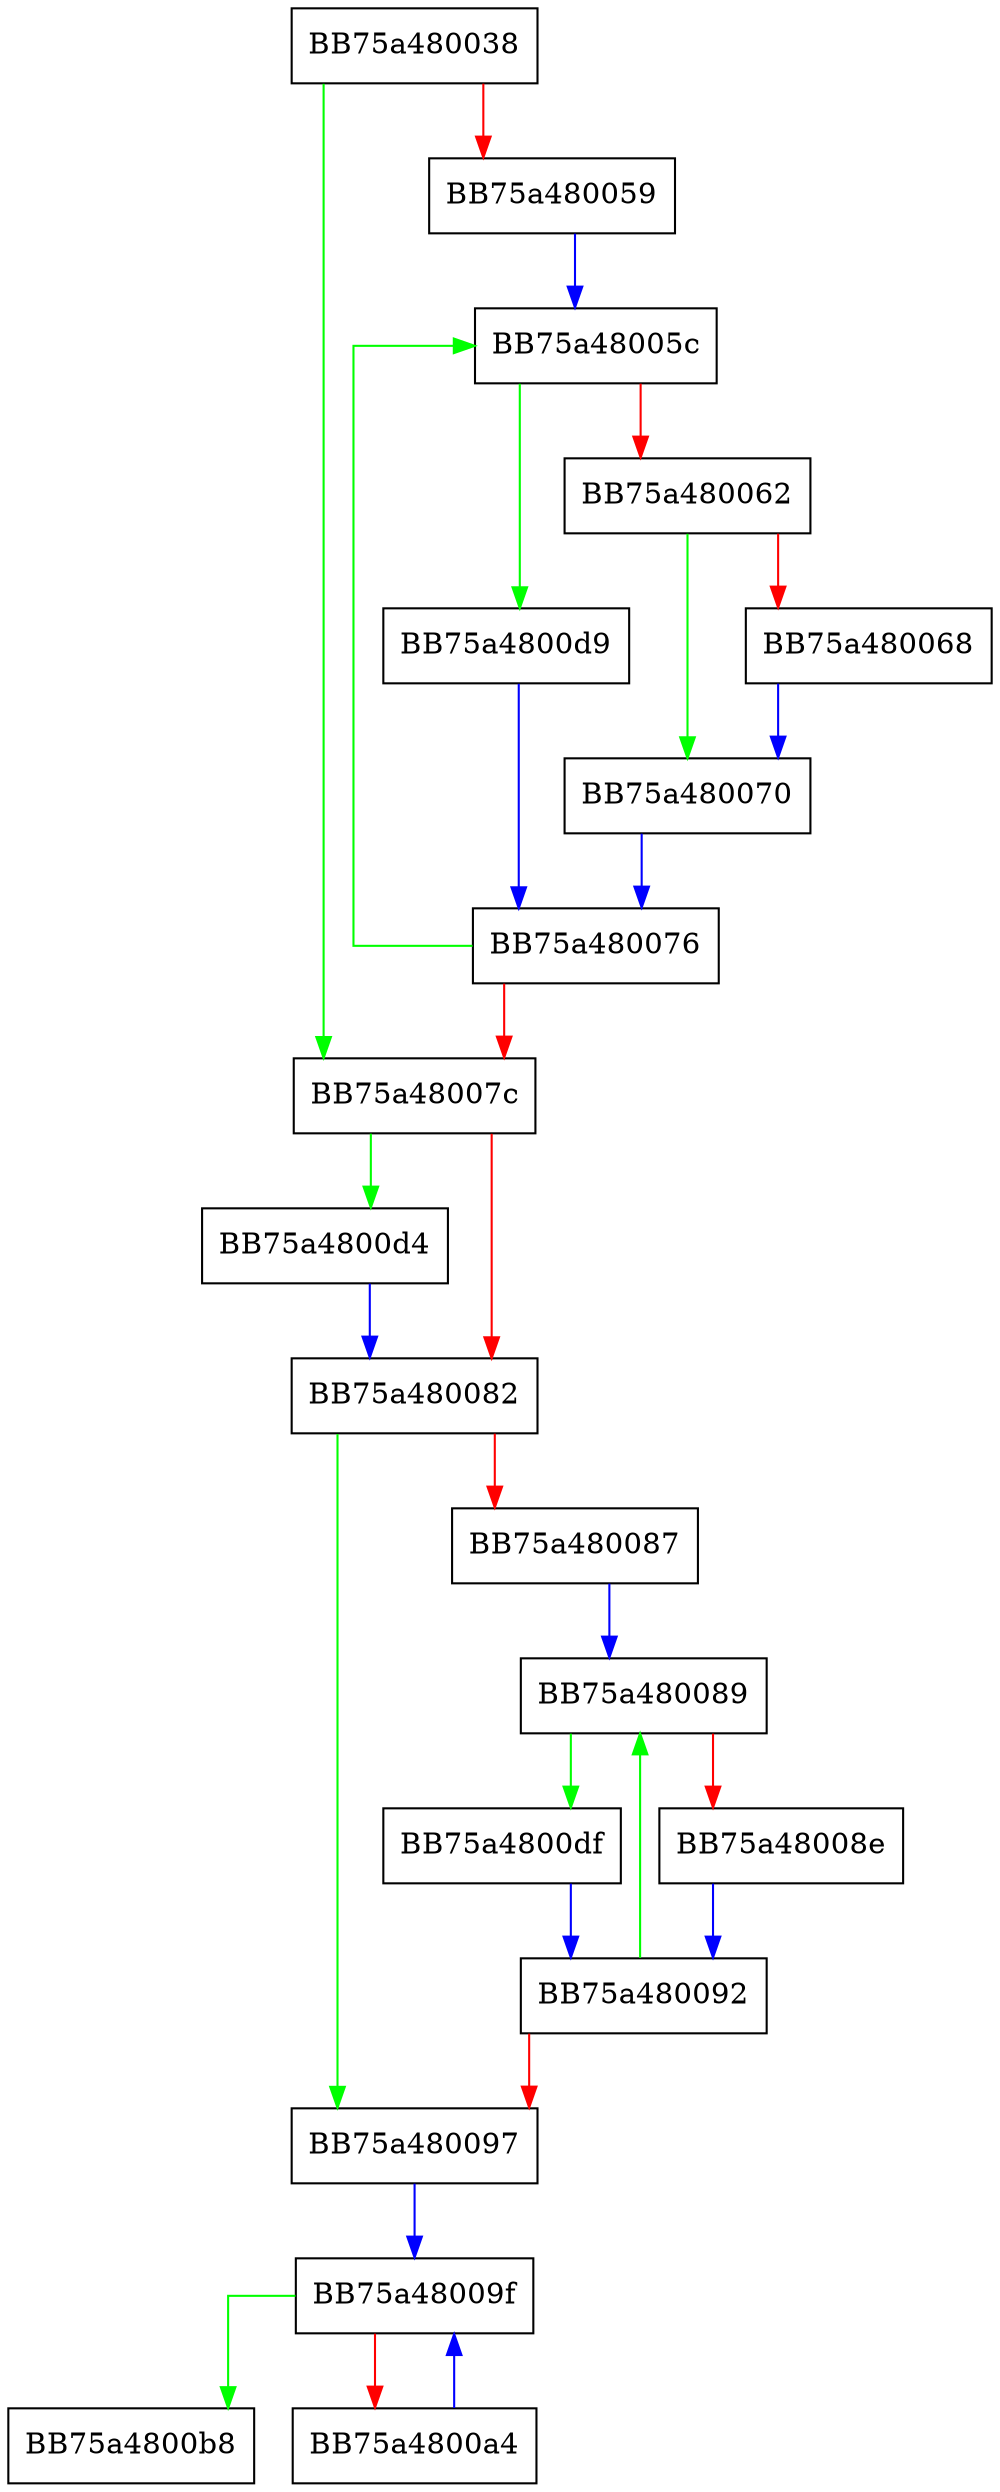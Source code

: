digraph erase {
  node [shape="box"];
  graph [splines=ortho];
  BB75a480038 -> BB75a48007c [color="green"];
  BB75a480038 -> BB75a480059 [color="red"];
  BB75a480059 -> BB75a48005c [color="blue"];
  BB75a48005c -> BB75a4800d9 [color="green"];
  BB75a48005c -> BB75a480062 [color="red"];
  BB75a480062 -> BB75a480070 [color="green"];
  BB75a480062 -> BB75a480068 [color="red"];
  BB75a480068 -> BB75a480070 [color="blue"];
  BB75a480070 -> BB75a480076 [color="blue"];
  BB75a480076 -> BB75a48005c [color="green"];
  BB75a480076 -> BB75a48007c [color="red"];
  BB75a48007c -> BB75a4800d4 [color="green"];
  BB75a48007c -> BB75a480082 [color="red"];
  BB75a480082 -> BB75a480097 [color="green"];
  BB75a480082 -> BB75a480087 [color="red"];
  BB75a480087 -> BB75a480089 [color="blue"];
  BB75a480089 -> BB75a4800df [color="green"];
  BB75a480089 -> BB75a48008e [color="red"];
  BB75a48008e -> BB75a480092 [color="blue"];
  BB75a480092 -> BB75a480089 [color="green"];
  BB75a480092 -> BB75a480097 [color="red"];
  BB75a480097 -> BB75a48009f [color="blue"];
  BB75a48009f -> BB75a4800b8 [color="green"];
  BB75a48009f -> BB75a4800a4 [color="red"];
  BB75a4800a4 -> BB75a48009f [color="blue"];
  BB75a4800d4 -> BB75a480082 [color="blue"];
  BB75a4800d9 -> BB75a480076 [color="blue"];
  BB75a4800df -> BB75a480092 [color="blue"];
}